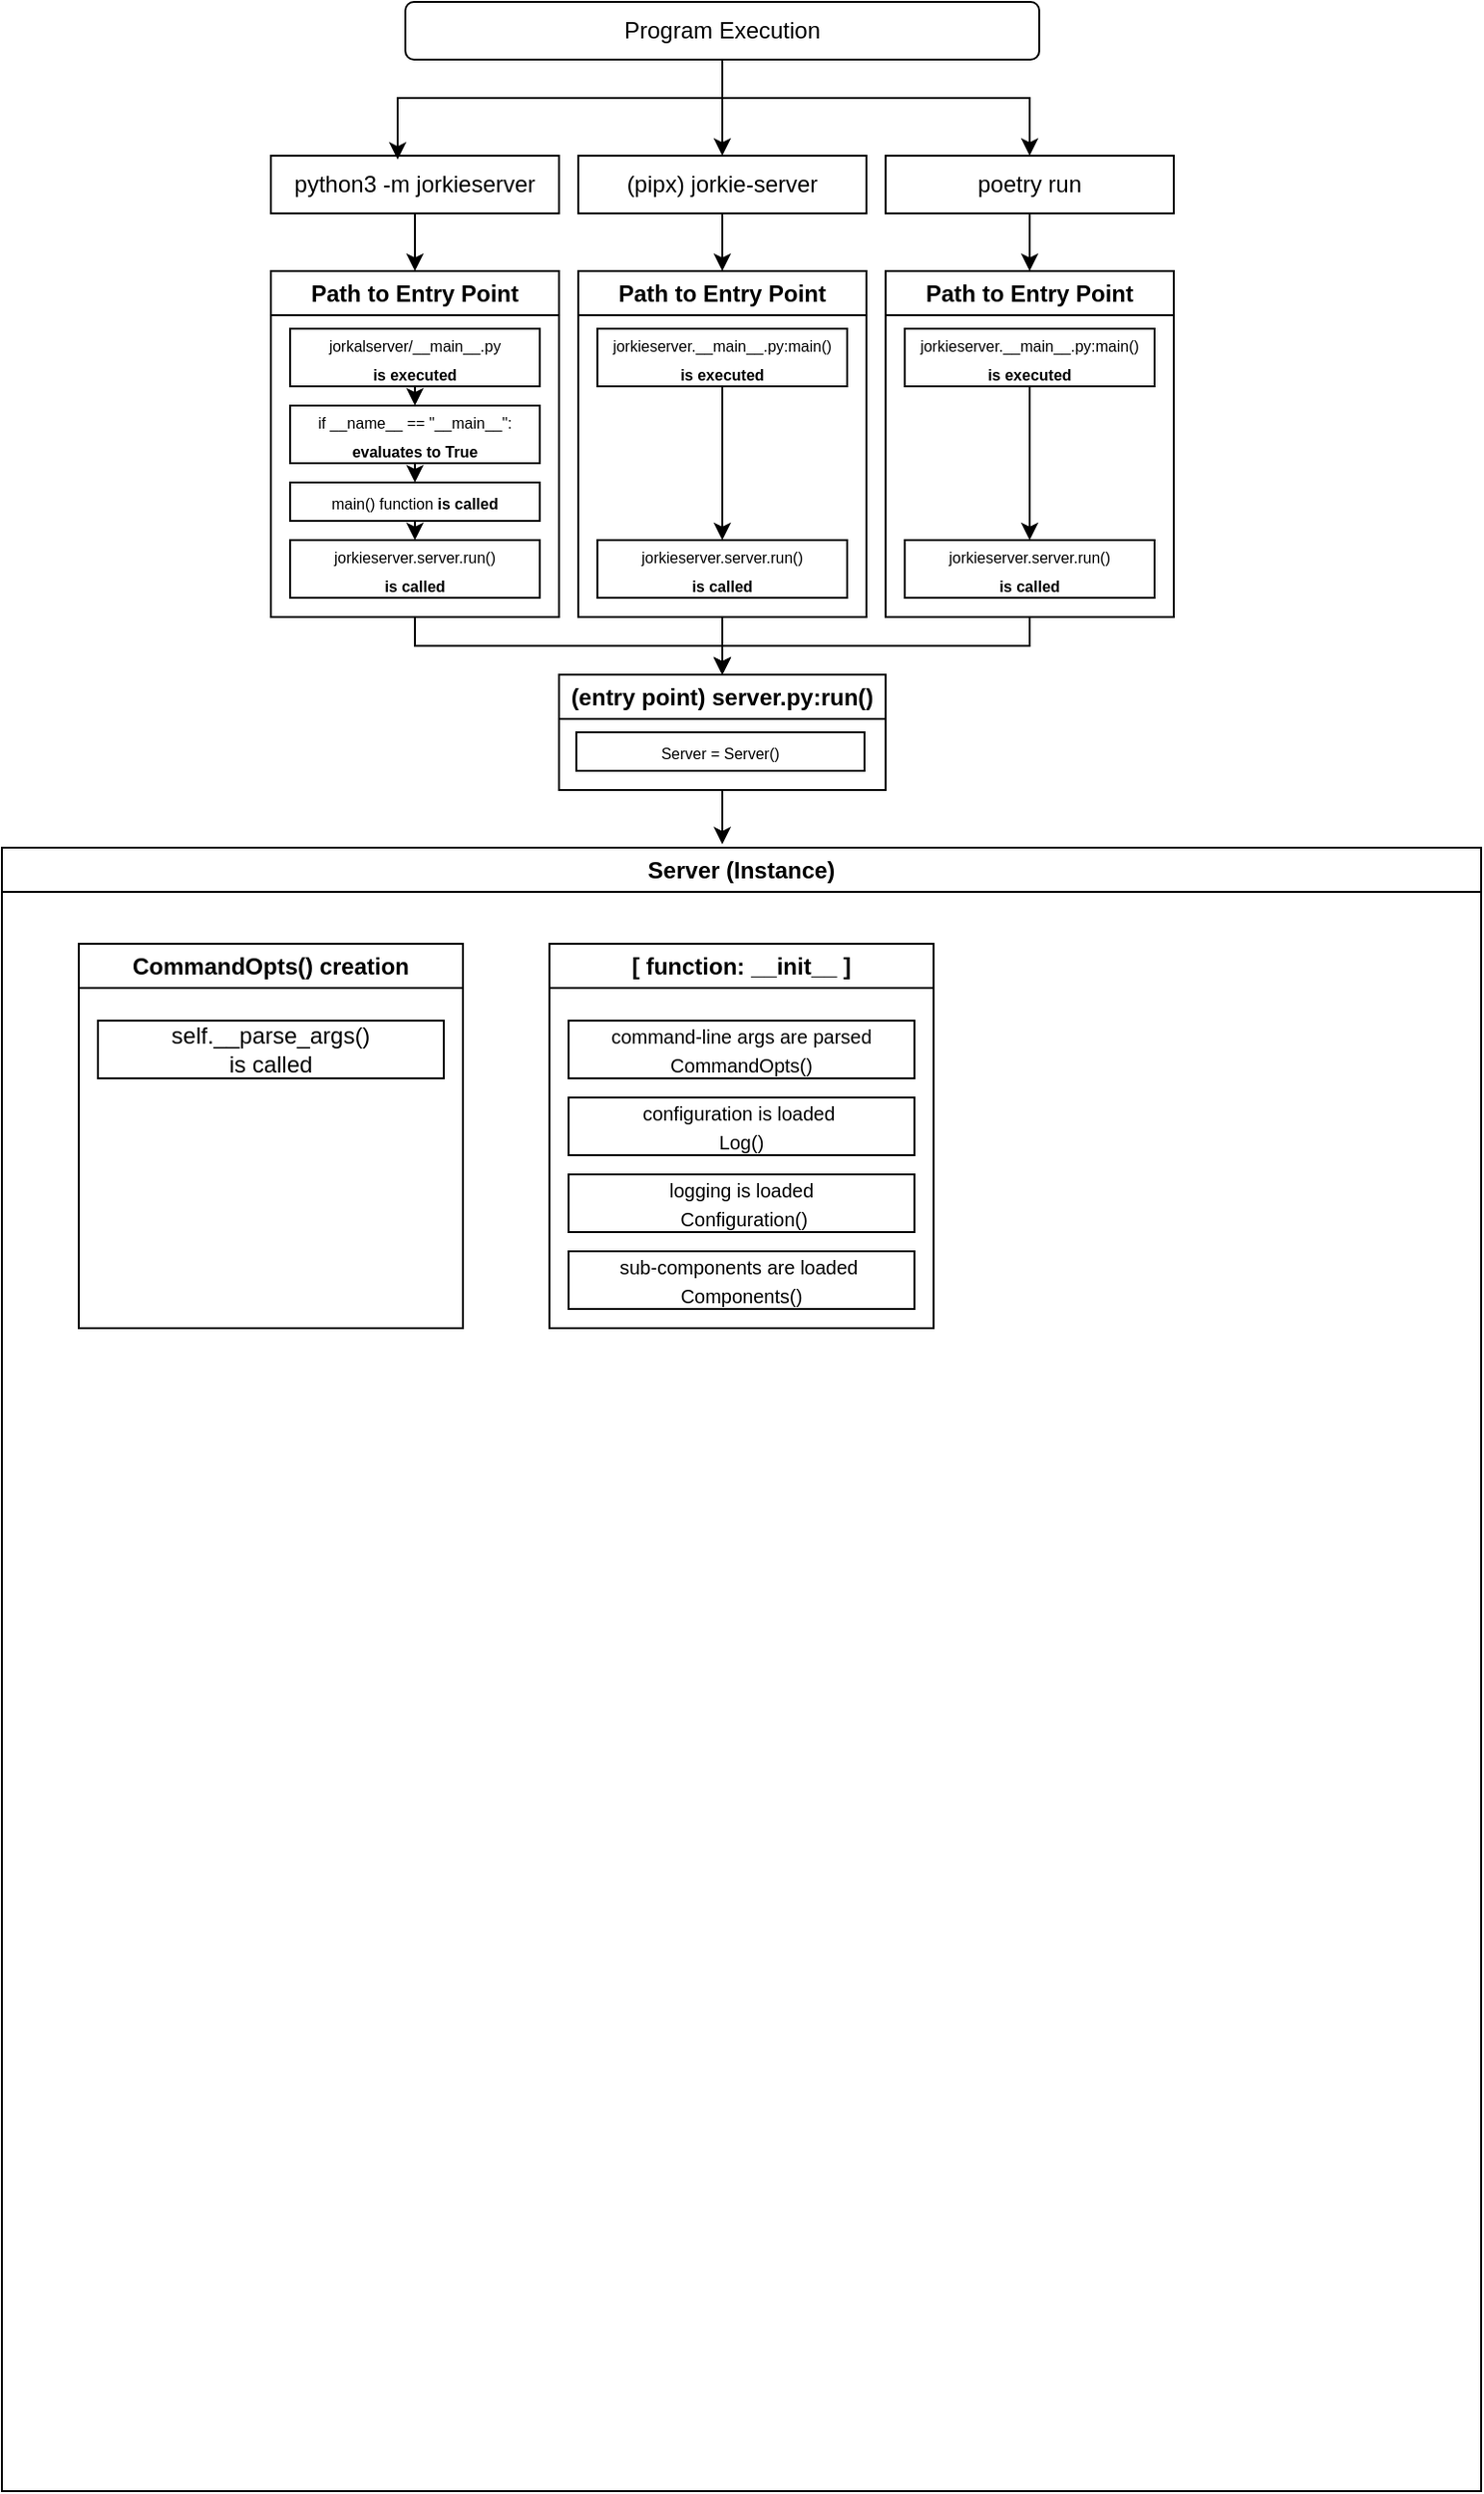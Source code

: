 <mxfile version="26.0.16">
  <diagram id="C5RBs43oDa-KdzZeNtuy" name="Page-1">
    <mxGraphModel dx="966" dy="459" grid="1" gridSize="10" guides="1" tooltips="1" connect="1" arrows="1" fold="1" page="1" pageScale="1" pageWidth="827" pageHeight="1169" math="0" shadow="0">
      <root>
        <mxCell id="WIyWlLk6GJQsqaUBKTNV-0" />
        <mxCell id="WIyWlLk6GJQsqaUBKTNV-1" parent="WIyWlLk6GJQsqaUBKTNV-0" />
        <mxCell id="knBb_DPXkGFCcCnxjEH9-7" style="edgeStyle=elbowEdgeStyle;rounded=0;orthogonalLoop=1;jettySize=auto;elbow=vertical;html=1;entryX=0.5;entryY=0;entryDx=0;entryDy=0;exitX=0.5;exitY=1;exitDx=0;exitDy=0;movable=0;resizable=0;rotatable=0;deletable=0;editable=0;locked=1;connectable=0;" edge="1" parent="WIyWlLk6GJQsqaUBKTNV-1" source="WIyWlLk6GJQsqaUBKTNV-3" target="knBb_DPXkGFCcCnxjEH9-1">
          <mxGeometry relative="1" as="geometry">
            <mxPoint x="285" y="70" as="sourcePoint" />
          </mxGeometry>
        </mxCell>
        <mxCell id="WIyWlLk6GJQsqaUBKTNV-3" value="&lt;div&gt;Program Execution&lt;/div&gt;" style="rounded=1;whiteSpace=wrap;html=1;fontSize=12;glass=0;strokeWidth=1;shadow=0;movable=0;resizable=0;rotatable=0;deletable=0;editable=0;locked=1;connectable=0;" parent="WIyWlLk6GJQsqaUBKTNV-1" vertex="1">
          <mxGeometry x="260" y="20" width="330" height="30" as="geometry" />
        </mxCell>
        <mxCell id="knBb_DPXkGFCcCnxjEH9-29" style="edgeStyle=elbowEdgeStyle;rounded=0;orthogonalLoop=1;jettySize=auto;elbow=vertical;html=1;entryX=0.5;entryY=0;entryDx=0;entryDy=0;movable=0;resizable=0;rotatable=0;deletable=0;editable=0;locked=1;connectable=0;" edge="1" parent="WIyWlLk6GJQsqaUBKTNV-1" source="knBb_DPXkGFCcCnxjEH9-0" target="knBb_DPXkGFCcCnxjEH9-12">
          <mxGeometry relative="1" as="geometry" />
        </mxCell>
        <mxCell id="knBb_DPXkGFCcCnxjEH9-0" value="&lt;div&gt;python3 -m jorkieserver&lt;/div&gt;" style="rounded=0;whiteSpace=wrap;html=1;movable=0;resizable=0;rotatable=0;deletable=0;editable=0;locked=1;connectable=0;" vertex="1" parent="WIyWlLk6GJQsqaUBKTNV-1">
          <mxGeometry x="190" y="100" width="150" height="30" as="geometry" />
        </mxCell>
        <mxCell id="knBb_DPXkGFCcCnxjEH9-30" style="edgeStyle=elbowEdgeStyle;rounded=0;orthogonalLoop=1;jettySize=auto;elbow=vertical;html=1;movable=0;resizable=0;rotatable=0;deletable=0;editable=0;locked=1;connectable=0;" edge="1" parent="WIyWlLk6GJQsqaUBKTNV-1" source="knBb_DPXkGFCcCnxjEH9-1" target="knBb_DPXkGFCcCnxjEH9-21">
          <mxGeometry relative="1" as="geometry" />
        </mxCell>
        <mxCell id="knBb_DPXkGFCcCnxjEH9-1" value="(pipx) jorkie-server" style="rounded=0;whiteSpace=wrap;html=1;movable=0;resizable=0;rotatable=0;deletable=0;editable=0;locked=1;connectable=0;" vertex="1" parent="WIyWlLk6GJQsqaUBKTNV-1">
          <mxGeometry x="350" y="100" width="150" height="30" as="geometry" />
        </mxCell>
        <mxCell id="knBb_DPXkGFCcCnxjEH9-8" style="edgeStyle=elbowEdgeStyle;rounded=0;orthogonalLoop=1;jettySize=auto;elbow=vertical;html=1;entryX=0.44;entryY=0.067;entryDx=0;entryDy=0;entryPerimeter=0;movable=0;resizable=0;rotatable=0;deletable=0;editable=0;locked=1;connectable=0;" edge="1" parent="WIyWlLk6GJQsqaUBKTNV-1" target="knBb_DPXkGFCcCnxjEH9-0">
          <mxGeometry relative="1" as="geometry">
            <mxPoint x="425" y="70" as="sourcePoint" />
            <mxPoint x="130" y="100" as="targetPoint" />
            <Array as="points">
              <mxPoint x="340" y="70" />
            </Array>
          </mxGeometry>
        </mxCell>
        <mxCell id="knBb_DPXkGFCcCnxjEH9-9" style="edgeStyle=elbowEdgeStyle;rounded=0;orthogonalLoop=1;jettySize=auto;elbow=vertical;html=1;entryX=0.5;entryY=0;entryDx=0;entryDy=0;exitX=0.5;exitY=1;exitDx=0;exitDy=0;movable=0;resizable=0;rotatable=0;deletable=0;editable=0;locked=1;connectable=0;" edge="1" target="knBb_DPXkGFCcCnxjEH9-10" parent="WIyWlLk6GJQsqaUBKTNV-1" source="WIyWlLk6GJQsqaUBKTNV-3">
          <mxGeometry relative="1" as="geometry">
            <mxPoint x="680" y="75" as="sourcePoint" />
            <Array as="points">
              <mxPoint x="500" y="70" />
            </Array>
          </mxGeometry>
        </mxCell>
        <mxCell id="knBb_DPXkGFCcCnxjEH9-31" style="edgeStyle=elbowEdgeStyle;rounded=0;orthogonalLoop=1;jettySize=auto;elbow=vertical;html=1;entryX=0.5;entryY=0;entryDx=0;entryDy=0;movable=0;resizable=0;rotatable=0;deletable=0;editable=0;locked=1;connectable=0;" edge="1" parent="WIyWlLk6GJQsqaUBKTNV-1" source="knBb_DPXkGFCcCnxjEH9-10" target="knBb_DPXkGFCcCnxjEH9-26">
          <mxGeometry relative="1" as="geometry" />
        </mxCell>
        <mxCell id="knBb_DPXkGFCcCnxjEH9-10" value="poetry run" style="rounded=0;whiteSpace=wrap;html=1;movable=0;resizable=0;rotatable=0;deletable=0;editable=0;locked=1;connectable=0;" vertex="1" parent="WIyWlLk6GJQsqaUBKTNV-1">
          <mxGeometry x="510" y="100" width="150" height="30" as="geometry" />
        </mxCell>
        <mxCell id="knBb_DPXkGFCcCnxjEH9-42" style="edgeStyle=elbowEdgeStyle;rounded=0;orthogonalLoop=1;jettySize=auto;elbow=vertical;html=1;entryX=0.5;entryY=0;entryDx=0;entryDy=0;" edge="1" parent="WIyWlLk6GJQsqaUBKTNV-1" source="knBb_DPXkGFCcCnxjEH9-12" target="knBb_DPXkGFCcCnxjEH9-39">
          <mxGeometry relative="1" as="geometry" />
        </mxCell>
        <mxCell id="knBb_DPXkGFCcCnxjEH9-12" value="Path to Entry Point" style="swimlane;whiteSpace=wrap;html=1;movable=0;resizable=0;rotatable=0;deletable=0;editable=0;locked=1;connectable=0;" vertex="1" parent="WIyWlLk6GJQsqaUBKTNV-1">
          <mxGeometry x="190" y="160" width="150" height="180" as="geometry" />
        </mxCell>
        <mxCell id="knBb_DPXkGFCcCnxjEH9-33" style="edgeStyle=elbowEdgeStyle;rounded=0;orthogonalLoop=1;jettySize=auto;elbow=vertical;html=1;movable=0;resizable=0;rotatable=0;deletable=0;editable=0;locked=1;connectable=0;" edge="1" parent="knBb_DPXkGFCcCnxjEH9-12" source="knBb_DPXkGFCcCnxjEH9-13" target="knBb_DPXkGFCcCnxjEH9-14">
          <mxGeometry relative="1" as="geometry" />
        </mxCell>
        <mxCell id="knBb_DPXkGFCcCnxjEH9-13" value="&lt;div&gt;&lt;font style=&quot;font-size: 8px;&quot;&gt;jorkalserver/__main__.py &lt;br&gt;&lt;/font&gt;&lt;/div&gt;&lt;div&gt;&lt;b&gt;&lt;font style=&quot;font-size: 8px;&quot;&gt;&lt;font&gt;is executed&lt;/font&gt;&lt;/font&gt;&lt;/b&gt;&lt;/div&gt;" style="whiteSpace=wrap;html=1;movable=0;resizable=0;rotatable=0;deletable=0;editable=0;locked=1;connectable=0;" vertex="1" parent="knBb_DPXkGFCcCnxjEH9-12">
          <mxGeometry x="10" y="30" width="130" height="30" as="geometry" />
        </mxCell>
        <mxCell id="knBb_DPXkGFCcCnxjEH9-34" style="edgeStyle=elbowEdgeStyle;rounded=0;orthogonalLoop=1;jettySize=auto;elbow=vertical;html=1;exitX=0.5;exitY=1;exitDx=0;exitDy=0;movable=0;resizable=0;rotatable=0;deletable=0;editable=0;locked=1;connectable=0;" edge="1" parent="knBb_DPXkGFCcCnxjEH9-12" source="knBb_DPXkGFCcCnxjEH9-14" target="knBb_DPXkGFCcCnxjEH9-15">
          <mxGeometry relative="1" as="geometry" />
        </mxCell>
        <mxCell id="knBb_DPXkGFCcCnxjEH9-14" value="&lt;div&gt;&lt;font style=&quot;font-size: 8px;&quot;&gt;if __name__ == &quot;__main__&quot;:&lt;/font&gt;&lt;/div&gt;&lt;div&gt;&lt;font style=&quot;font-size: 8px;&quot;&gt;&lt;b&gt;evaluates to True&lt;/b&gt;&lt;/font&gt;&lt;br&gt;&lt;/div&gt;" style="whiteSpace=wrap;html=1;movable=0;resizable=0;rotatable=0;deletable=0;editable=0;locked=1;connectable=0;" vertex="1" parent="knBb_DPXkGFCcCnxjEH9-12">
          <mxGeometry x="10" y="70" width="130" height="30" as="geometry" />
        </mxCell>
        <mxCell id="knBb_DPXkGFCcCnxjEH9-35" style="edgeStyle=elbowEdgeStyle;rounded=0;orthogonalLoop=1;jettySize=auto;elbow=vertical;html=1;exitX=0.5;exitY=1;exitDx=0;exitDy=0;entryX=0.5;entryY=0;entryDx=0;entryDy=0;movable=0;resizable=0;rotatable=0;deletable=0;editable=0;locked=1;connectable=0;" edge="1" parent="knBb_DPXkGFCcCnxjEH9-12" source="knBb_DPXkGFCcCnxjEH9-15" target="knBb_DPXkGFCcCnxjEH9-20">
          <mxGeometry relative="1" as="geometry" />
        </mxCell>
        <mxCell id="knBb_DPXkGFCcCnxjEH9-15" value="&lt;font style=&quot;font-size: 8px;&quot;&gt;main() function&lt;b&gt; is called&lt;/b&gt;&lt;/font&gt;" style="whiteSpace=wrap;html=1;movable=0;resizable=0;rotatable=0;deletable=0;editable=0;locked=1;connectable=0;" vertex="1" parent="knBb_DPXkGFCcCnxjEH9-12">
          <mxGeometry x="10" y="110" width="130" height="20" as="geometry" />
        </mxCell>
        <mxCell id="knBb_DPXkGFCcCnxjEH9-20" value="&lt;div&gt;&lt;font style=&quot;font-size: 8px;&quot;&gt;jorkieserver.server.run() &lt;br&gt;&lt;/font&gt;&lt;/div&gt;&lt;div&gt;&lt;font style=&quot;font-size: 8px;&quot;&gt;&lt;b&gt;is called&lt;br&gt;&lt;/b&gt;&lt;/font&gt;&lt;/div&gt;" style="whiteSpace=wrap;html=1;movable=0;resizable=0;rotatable=0;deletable=0;editable=0;locked=1;connectable=0;" vertex="1" parent="knBb_DPXkGFCcCnxjEH9-12">
          <mxGeometry x="10" y="140" width="130" height="30" as="geometry" />
        </mxCell>
        <mxCell id="knBb_DPXkGFCcCnxjEH9-32" style="edgeStyle=elbowEdgeStyle;rounded=0;orthogonalLoop=1;jettySize=auto;elbow=vertical;html=1;exitX=0.5;exitY=0;exitDx=0;exitDy=0;movable=0;resizable=0;rotatable=0;deletable=0;editable=0;locked=1;connectable=0;" edge="1" parent="knBb_DPXkGFCcCnxjEH9-12" source="knBb_DPXkGFCcCnxjEH9-14" target="knBb_DPXkGFCcCnxjEH9-14">
          <mxGeometry relative="1" as="geometry" />
        </mxCell>
        <mxCell id="knBb_DPXkGFCcCnxjEH9-43" style="edgeStyle=elbowEdgeStyle;rounded=0;orthogonalLoop=1;jettySize=auto;elbow=vertical;html=1;exitX=0.5;exitY=1;exitDx=0;exitDy=0;entryX=0.5;entryY=0;entryDx=0;entryDy=0;" edge="1" parent="WIyWlLk6GJQsqaUBKTNV-1" source="knBb_DPXkGFCcCnxjEH9-21" target="knBb_DPXkGFCcCnxjEH9-39">
          <mxGeometry relative="1" as="geometry" />
        </mxCell>
        <mxCell id="knBb_DPXkGFCcCnxjEH9-21" value="Path to Entry Point" style="swimlane;whiteSpace=wrap;html=1;movable=0;resizable=0;rotatable=0;deletable=0;editable=0;locked=1;connectable=0;" vertex="1" parent="WIyWlLk6GJQsqaUBKTNV-1">
          <mxGeometry x="350" y="160" width="150" height="180" as="geometry" />
        </mxCell>
        <mxCell id="knBb_DPXkGFCcCnxjEH9-36" style="edgeStyle=elbowEdgeStyle;rounded=0;orthogonalLoop=1;jettySize=auto;elbow=vertical;html=1;entryX=0.5;entryY=0;entryDx=0;entryDy=0;movable=0;resizable=0;rotatable=0;deletable=0;editable=0;locked=1;connectable=0;" edge="1" parent="knBb_DPXkGFCcCnxjEH9-21" source="knBb_DPXkGFCcCnxjEH9-22" target="knBb_DPXkGFCcCnxjEH9-25">
          <mxGeometry relative="1" as="geometry" />
        </mxCell>
        <mxCell id="knBb_DPXkGFCcCnxjEH9-22" value="&lt;div&gt;&lt;font style=&quot;font-size: 6px;&quot;&gt;&lt;font style=&quot;font-size: 8px;&quot;&gt;jorkieserver.__main__.py:main() &lt;br&gt;&lt;/font&gt;&lt;/font&gt;&lt;/div&gt;&lt;div&gt;&lt;b&gt;&lt;font style=&quot;font-size: 6px;&quot;&gt;&lt;font style=&quot;font-size: 8px;&quot;&gt;is executed&lt;/font&gt;&lt;/font&gt;&lt;/b&gt;&lt;/div&gt;" style="whiteSpace=wrap;html=1;movable=0;resizable=0;rotatable=0;deletable=0;editable=0;locked=1;connectable=0;" vertex="1" parent="knBb_DPXkGFCcCnxjEH9-21">
          <mxGeometry x="10" y="30" width="130" height="30" as="geometry" />
        </mxCell>
        <mxCell id="knBb_DPXkGFCcCnxjEH9-25" value="&lt;div&gt;&lt;font style=&quot;font-size: 8px;&quot;&gt;jorkieserver.server.run() &lt;br&gt;&lt;/font&gt;&lt;/div&gt;&lt;div&gt;&lt;font style=&quot;font-size: 8px;&quot;&gt;&lt;b&gt;is called&lt;br&gt;&lt;/b&gt;&lt;/font&gt;&lt;/div&gt;" style="whiteSpace=wrap;html=1;movable=0;resizable=0;rotatable=0;deletable=0;editable=0;locked=1;connectable=0;" vertex="1" parent="knBb_DPXkGFCcCnxjEH9-21">
          <mxGeometry x="10" y="140" width="130" height="30" as="geometry" />
        </mxCell>
        <mxCell id="knBb_DPXkGFCcCnxjEH9-44" style="edgeStyle=elbowEdgeStyle;rounded=0;orthogonalLoop=1;jettySize=auto;elbow=vertical;html=1;entryX=0.5;entryY=0;entryDx=0;entryDy=0;" edge="1" parent="WIyWlLk6GJQsqaUBKTNV-1" source="knBb_DPXkGFCcCnxjEH9-26" target="knBb_DPXkGFCcCnxjEH9-39">
          <mxGeometry relative="1" as="geometry" />
        </mxCell>
        <mxCell id="knBb_DPXkGFCcCnxjEH9-26" value="Path to Entry Point" style="swimlane;whiteSpace=wrap;html=1;movable=0;resizable=0;rotatable=0;deletable=0;editable=0;locked=1;connectable=0;" vertex="1" parent="WIyWlLk6GJQsqaUBKTNV-1">
          <mxGeometry x="510" y="160" width="150" height="180" as="geometry" />
        </mxCell>
        <mxCell id="knBb_DPXkGFCcCnxjEH9-37" style="edgeStyle=elbowEdgeStyle;rounded=0;orthogonalLoop=1;jettySize=auto;elbow=vertical;html=1;entryX=0.5;entryY=0;entryDx=0;entryDy=0;movable=0;resizable=0;rotatable=0;deletable=0;editable=0;locked=1;connectable=0;" edge="1" parent="knBb_DPXkGFCcCnxjEH9-26" source="knBb_DPXkGFCcCnxjEH9-27" target="knBb_DPXkGFCcCnxjEH9-28">
          <mxGeometry relative="1" as="geometry" />
        </mxCell>
        <mxCell id="knBb_DPXkGFCcCnxjEH9-27" value="&lt;div&gt;&lt;font style=&quot;font-size: 6px;&quot;&gt;&lt;font style=&quot;font-size: 8px;&quot;&gt;jorkieserver.__main__.py:main() &lt;br&gt;&lt;/font&gt;&lt;/font&gt;&lt;/div&gt;&lt;div&gt;&lt;b&gt;&lt;font style=&quot;font-size: 6px;&quot;&gt;&lt;font style=&quot;font-size: 8px;&quot;&gt;is executed&lt;/font&gt;&lt;/font&gt;&lt;/b&gt;&lt;/div&gt;" style="whiteSpace=wrap;html=1;movable=0;resizable=0;rotatable=0;deletable=0;editable=0;locked=1;connectable=0;" vertex="1" parent="knBb_DPXkGFCcCnxjEH9-26">
          <mxGeometry x="10" y="30" width="130" height="30" as="geometry" />
        </mxCell>
        <mxCell id="knBb_DPXkGFCcCnxjEH9-28" value="&lt;div&gt;&lt;font style=&quot;font-size: 8px;&quot;&gt;jorkieserver.server.run() &lt;br&gt;&lt;/font&gt;&lt;/div&gt;&lt;div&gt;&lt;font style=&quot;font-size: 8px;&quot;&gt;&lt;b&gt;is called&lt;br&gt;&lt;/b&gt;&lt;/font&gt;&lt;/div&gt;" style="whiteSpace=wrap;html=1;movable=0;resizable=0;rotatable=0;deletable=0;editable=0;locked=1;connectable=0;" vertex="1" parent="knBb_DPXkGFCcCnxjEH9-26">
          <mxGeometry x="10" y="140" width="130" height="30" as="geometry" />
        </mxCell>
        <mxCell id="knBb_DPXkGFCcCnxjEH9-39" value="(entry point) server.py:run()" style="swimlane;whiteSpace=wrap;html=1;" vertex="1" parent="WIyWlLk6GJQsqaUBKTNV-1">
          <mxGeometry x="340" y="370" width="170" height="60" as="geometry" />
        </mxCell>
        <mxCell id="knBb_DPXkGFCcCnxjEH9-40" value="&lt;font style=&quot;font-size: 8px;&quot;&gt;Server = Server()&lt;/font&gt;" style="rounded=0;whiteSpace=wrap;html=1;" vertex="1" parent="knBb_DPXkGFCcCnxjEH9-39">
          <mxGeometry x="9" y="30" width="150" height="20" as="geometry" />
        </mxCell>
        <mxCell id="knBb_DPXkGFCcCnxjEH9-45" value="&lt;div&gt;Server (Instance)&lt;/div&gt;" style="swimlane;whiteSpace=wrap;html=1;" vertex="1" parent="WIyWlLk6GJQsqaUBKTNV-1">
          <mxGeometry x="50" y="460" width="770" height="855" as="geometry" />
        </mxCell>
        <mxCell id="knBb_DPXkGFCcCnxjEH9-49" value="&lt;div&gt;[ function: __init__ ]&lt;/div&gt;" style="swimlane;whiteSpace=wrap;html=1;" vertex="1" parent="knBb_DPXkGFCcCnxjEH9-45">
          <mxGeometry x="285" y="50" width="200" height="200" as="geometry" />
        </mxCell>
        <mxCell id="knBb_DPXkGFCcCnxjEH9-50" value="&lt;div&gt;&lt;font style=&quot;font-size: 10px;&quot;&gt;command-line args are parsed&lt;/font&gt;&lt;/div&gt;&lt;div&gt;&lt;font style=&quot;font-size: 10px;&quot;&gt;CommandOpts()&lt;br&gt;&lt;/font&gt;&lt;/div&gt;&lt;font style=&quot;font-size: 10px;&quot;&gt;&lt;/font&gt;" style="whiteSpace=wrap;html=1;" vertex="1" parent="knBb_DPXkGFCcCnxjEH9-49">
          <mxGeometry x="10" y="40" width="180" height="30" as="geometry" />
        </mxCell>
        <mxCell id="knBb_DPXkGFCcCnxjEH9-51" value="&lt;div&gt;&lt;font style=&quot;font-size: 10px;&quot;&gt;configuration is loaded&amp;nbsp;&lt;/font&gt;&lt;/div&gt;&lt;div&gt;&lt;font style=&quot;font-size: 10px;&quot;&gt;Log()&lt;/font&gt;&lt;/div&gt;" style="whiteSpace=wrap;html=1;" vertex="1" parent="knBb_DPXkGFCcCnxjEH9-49">
          <mxGeometry x="10" y="80" width="180" height="30" as="geometry" />
        </mxCell>
        <mxCell id="knBb_DPXkGFCcCnxjEH9-52" value="&lt;div&gt;&lt;font style=&quot;font-size: 10px;&quot;&gt;logging is loaded&lt;/font&gt;&lt;/div&gt;&lt;div&gt;&lt;font style=&quot;font-size: 10px;&quot;&gt;&amp;nbsp;Configuration()&lt;/font&gt;&lt;/div&gt;" style="whiteSpace=wrap;html=1;" vertex="1" parent="knBb_DPXkGFCcCnxjEH9-49">
          <mxGeometry x="10" y="120" width="180" height="30" as="geometry" />
        </mxCell>
        <mxCell id="knBb_DPXkGFCcCnxjEH9-53" value="&lt;div&gt;&lt;font style=&quot;font-size: 10px;&quot;&gt;sub-components are loaded&amp;nbsp;&lt;/font&gt;&lt;/div&gt;&lt;div&gt;&lt;font style=&quot;font-size: 10px;&quot;&gt;Components()&lt;/font&gt;&lt;/div&gt;" style="whiteSpace=wrap;html=1;" vertex="1" parent="knBb_DPXkGFCcCnxjEH9-49">
          <mxGeometry x="10" y="160" width="180" height="30" as="geometry" />
        </mxCell>
        <mxCell id="knBb_DPXkGFCcCnxjEH9-54" value="CommandOpts() creation" style="swimlane;whiteSpace=wrap;html=1;" vertex="1" parent="knBb_DPXkGFCcCnxjEH9-45">
          <mxGeometry x="40" y="50" width="200" height="200" as="geometry" />
        </mxCell>
        <mxCell id="knBb_DPXkGFCcCnxjEH9-55" value="&lt;div&gt;self.__parse_args()&lt;/div&gt;&lt;div&gt;is called&lt;br&gt;&lt;/div&gt;" style="rounded=0;whiteSpace=wrap;html=1;" vertex="1" parent="knBb_DPXkGFCcCnxjEH9-54">
          <mxGeometry x="10" y="40" width="180" height="30" as="geometry" />
        </mxCell>
        <mxCell id="knBb_DPXkGFCcCnxjEH9-46" style="edgeStyle=elbowEdgeStyle;rounded=0;orthogonalLoop=1;jettySize=auto;elbow=vertical;html=1;entryX=0.487;entryY=-0.002;entryDx=0;entryDy=0;entryPerimeter=0;" edge="1" parent="WIyWlLk6GJQsqaUBKTNV-1" source="knBb_DPXkGFCcCnxjEH9-39" target="knBb_DPXkGFCcCnxjEH9-45">
          <mxGeometry relative="1" as="geometry" />
        </mxCell>
      </root>
    </mxGraphModel>
  </diagram>
</mxfile>
